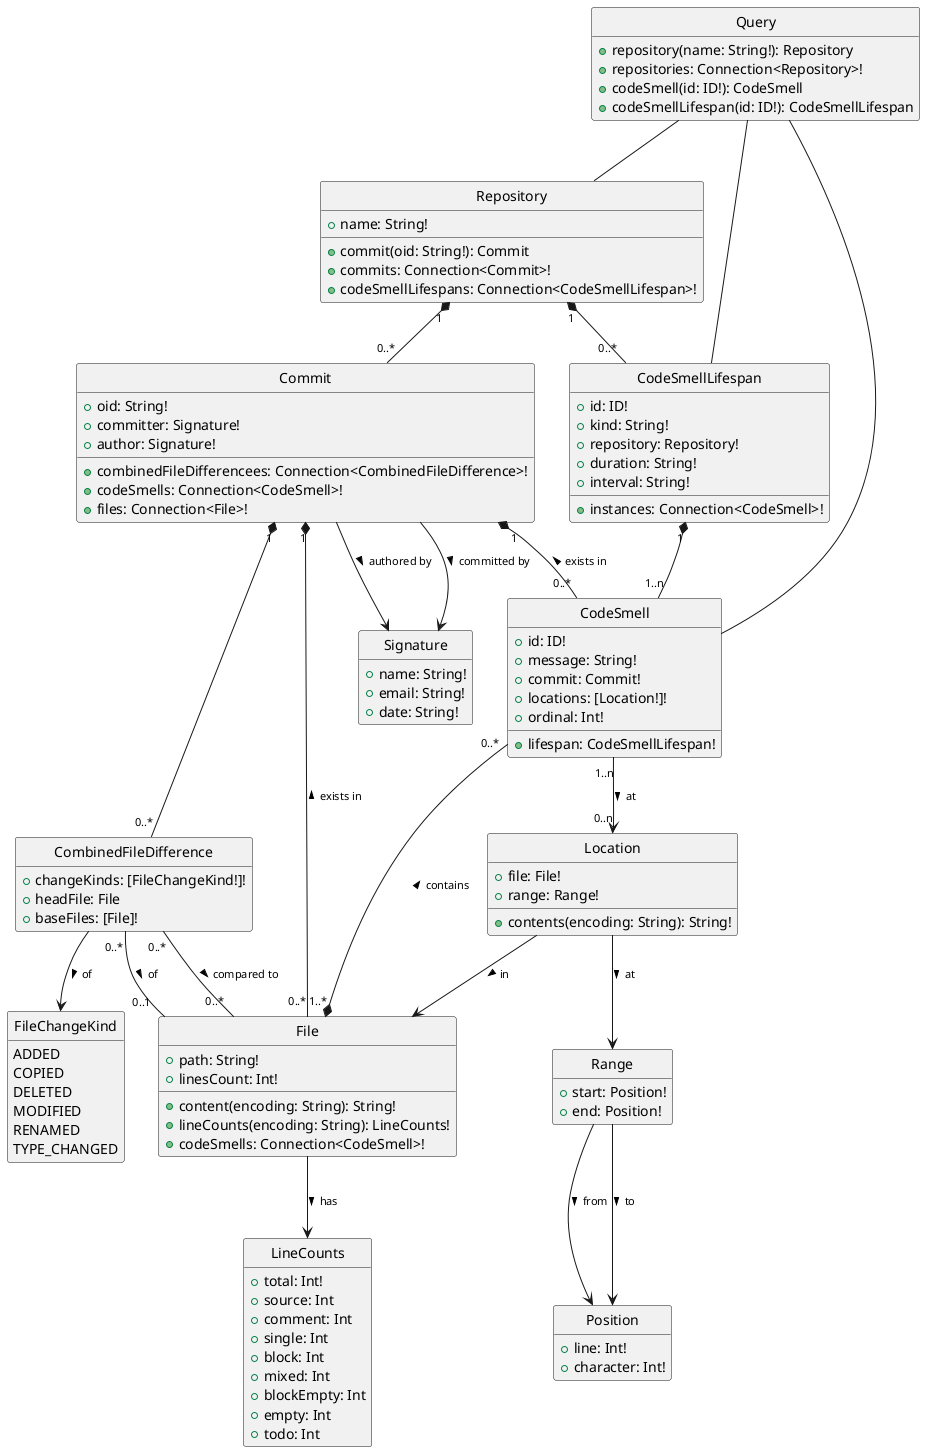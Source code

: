 @startuml graphql
hide circle
hide empty members
skinparam ArrowFontSize 11

class Query {
  {method} +repository(name: String!): Repository
  {method} +repositories: Connection<Repository>!
  {method} +codeSmell(id: ID!): CodeSmell
  {method} +codeSmellLifespan(id: ID!): CodeSmellLifespan
}
Query -- Repository
Query -- CodeSmell
Query -- CodeSmellLifespan

class Repository {
  +name: String!
  {method} +commit(oid: String!): Commit
  {method} +commits: Connection<Commit>!
  {method} +codeSmellLifespans: Connection<CodeSmellLifespan>!
}
Repository "1" *-- "0..*" Commit
Repository "1" *-- "0..*" CodeSmellLifespan

class Commit {
  +oid: String!
  +committer: Signature!
  +author: Signature!
  {method} +combinedFileDifferencees: Connection<CombinedFileDifference>!
  {method} +codeSmells: Connection<CodeSmell>!
  {method} +files: Connection<File>!
}
Commit --> Signature : committed by >
Commit --> Signature : authored by >
Commit "1" *-- "0..*" CodeSmell : exists in <
Commit "1" *-- "0..*" File : exists in <
Commit "1" *-- "0..*" CombinedFileDifference

class CombinedFileDifference {
  +changeKinds: [FileChangeKind!]!
  +headFile: File
  +baseFiles: [File]!
}
CombinedFileDifference "0..*" -- "0..1" File : of >
CombinedFileDifference "0..*" -- "0..*" File : compared to >
CombinedFileDifference --> FileChangeKind : of >

enum FileChangeKind {
  ADDED
  COPIED
  DELETED
  MODIFIED
  RENAMED
  TYPE_CHANGED
}

class Signature {
  +name: String!
  +email: String!
  +date: String!
}

class CodeSmell {
  +id: ID!
  +message: String!
  +commit: Commit!
  +locations: [Location!]!
  +ordinal: Int!
  {method} +lifespan: CodeSmellLifespan!
}
CodeSmell "1..n" --> "0..n" Location : at >

class Location {
  +file: File!
  +range: Range!
  +contents(encoding: String): String!
}
Location --> File : in >
Location --> Range : at >
class Range {
  +start: Position!
  +end: Position!
}
Range --> Position : from >
Range --> Position : to >
class Position {
  +line: Int!
  +character: Int!
}

class CodeSmellLifespan {
  +id: ID!
  +kind: String!
  +repository: Repository!
  +duration: String!
  +interval: String!
  {method} +instances: Connection<CodeSmell>!
}
CodeSmellLifespan "1" *-- "1..n" CodeSmell

class LineCounts {
  +total: Int!
  +source: Int
  +comment: Int
  +single: Int
  +block: Int
  +mixed: Int
  +blockEmpty: Int
  +empty: Int
  +todo: Int
}

class File {
  +path: String!
  +linesCount: Int!
  +content(encoding: String): String!
  +lineCounts(encoding: String): LineCounts!
  {method} +codeSmells: Connection<CodeSmell>!
}
File "1..*" *-- "0..*" CodeSmell : contains >
File --> LineCounts : has >

@enduml
